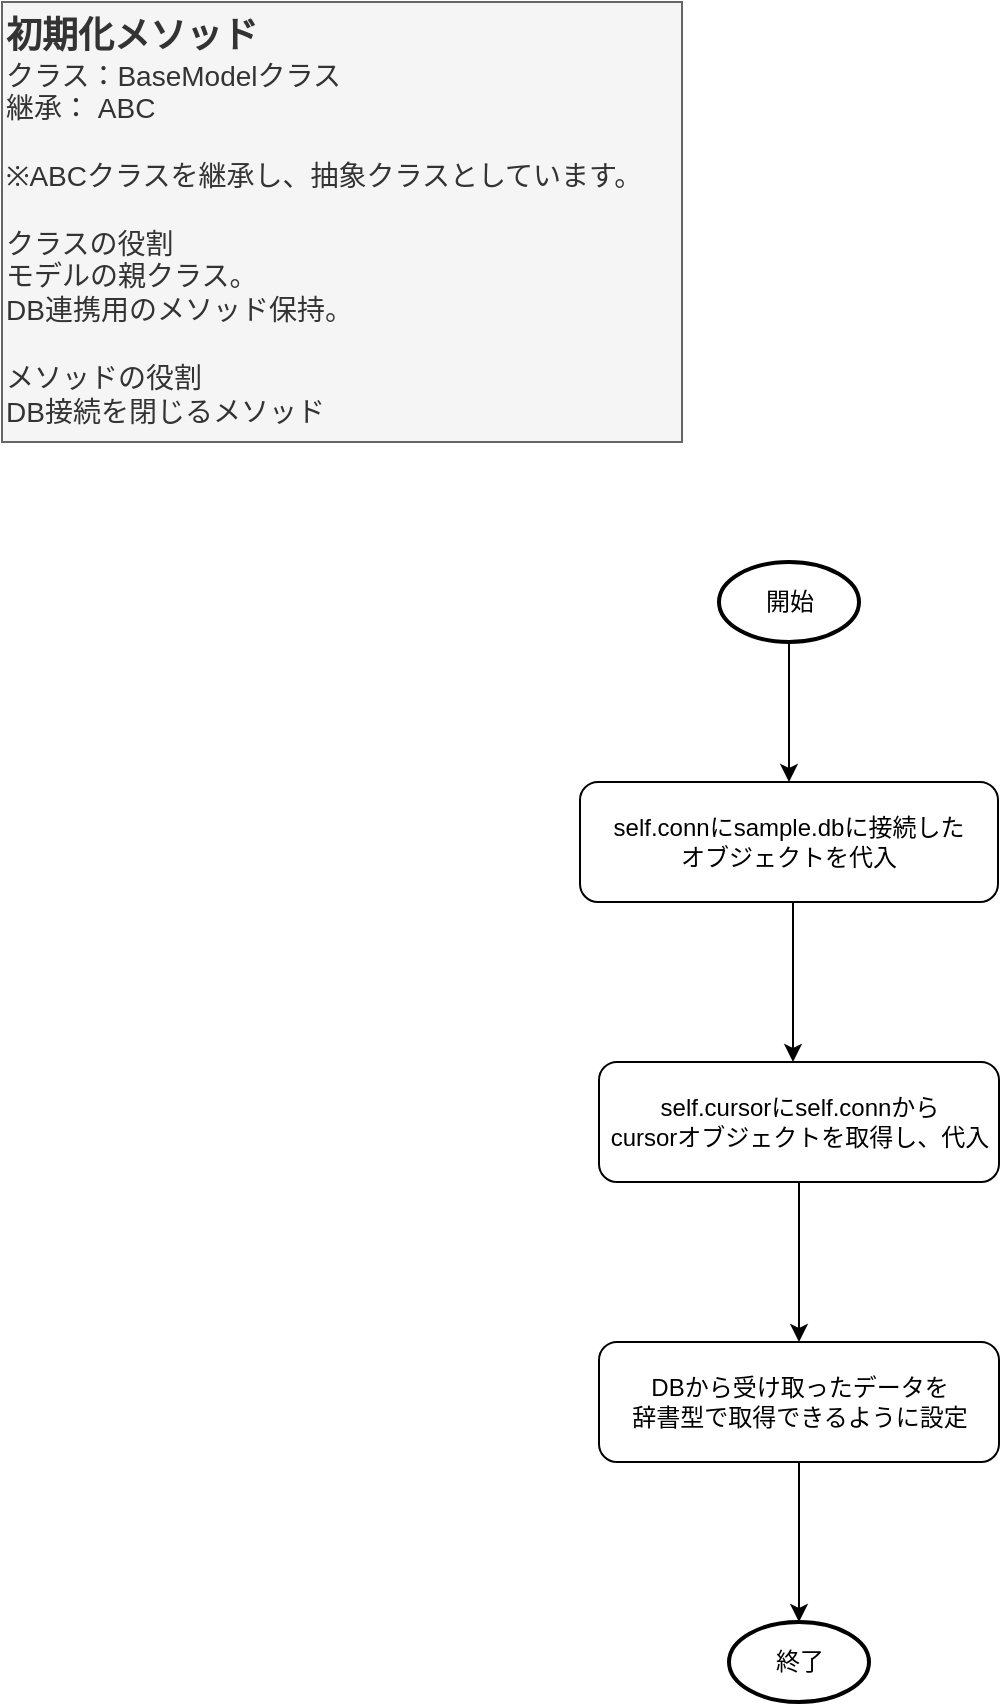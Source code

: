 <mxfile version="24.2.5" type="device">
  <diagram id="o7hy7Db70vbmhbdGbFVY" name="close(BaseModelクラス)">
    <mxGraphModel dx="1036" dy="606" grid="1" gridSize="10" guides="1" tooltips="1" connect="1" arrows="1" fold="1" page="1" pageScale="1" pageWidth="827" pageHeight="1169" math="0" shadow="0">
      <root>
        <mxCell id="0" />
        <mxCell id="1" parent="0" />
        <mxCell id="UI3hg9nTwwQ2FLIpZ7jh-1" value="" style="edgeStyle=orthogonalEdgeStyle;rounded=0;orthogonalLoop=1;jettySize=auto;html=1;" parent="1" source="UI3hg9nTwwQ2FLIpZ7jh-2" target="UI3hg9nTwwQ2FLIpZ7jh-6" edge="1">
          <mxGeometry relative="1" as="geometry" />
        </mxCell>
        <mxCell id="UI3hg9nTwwQ2FLIpZ7jh-2" value="開始" style="strokeWidth=2;html=1;shape=mxgraph.flowchart.start_1;whiteSpace=wrap;" parent="1" vertex="1">
          <mxGeometry x="378.5" y="300" width="70" height="40" as="geometry" />
        </mxCell>
        <mxCell id="UI3hg9nTwwQ2FLIpZ7jh-3" value="" style="edgeStyle=orthogonalEdgeStyle;rounded=0;orthogonalLoop=1;jettySize=auto;html=1;" parent="1" edge="1">
          <mxGeometry relative="1" as="geometry">
            <mxPoint x="415.5" y="470" as="sourcePoint" />
            <mxPoint x="415.5" y="550" as="targetPoint" />
          </mxGeometry>
        </mxCell>
        <mxCell id="UI3hg9nTwwQ2FLIpZ7jh-4" value="" style="edgeStyle=orthogonalEdgeStyle;rounded=0;orthogonalLoop=1;jettySize=auto;html=1;" parent="1" source="UI3hg9nTwwQ2FLIpZ7jh-5" target="UI3hg9nTwwQ2FLIpZ7jh-10" edge="1">
          <mxGeometry relative="1" as="geometry" />
        </mxCell>
        <mxCell id="UI3hg9nTwwQ2FLIpZ7jh-5" value="self.cursorにself.connから&lt;br&gt;cursorオブジェクトを取得し、代入" style="rounded=1;whiteSpace=wrap;html=1;" parent="1" vertex="1">
          <mxGeometry x="318.5" y="550" width="200" height="60" as="geometry" />
        </mxCell>
        <mxCell id="UI3hg9nTwwQ2FLIpZ7jh-6" value="self.connにsample.dbに接続した&lt;br&gt;オブジェクトを代入" style="rounded=1;whiteSpace=wrap;html=1;" parent="1" vertex="1">
          <mxGeometry x="309" y="410" width="209" height="60" as="geometry" />
        </mxCell>
        <mxCell id="UI3hg9nTwwQ2FLIpZ7jh-8" value="終了" style="strokeWidth=2;html=1;shape=mxgraph.flowchart.start_1;whiteSpace=wrap;" parent="1" vertex="1">
          <mxGeometry x="383.5" y="830" width="70" height="40" as="geometry" />
        </mxCell>
        <mxCell id="UI3hg9nTwwQ2FLIpZ7jh-9" value="" style="edgeStyle=orthogonalEdgeStyle;rounded=0;orthogonalLoop=1;jettySize=auto;html=1;" parent="1" source="UI3hg9nTwwQ2FLIpZ7jh-10" target="UI3hg9nTwwQ2FLIpZ7jh-8" edge="1">
          <mxGeometry relative="1" as="geometry" />
        </mxCell>
        <mxCell id="UI3hg9nTwwQ2FLIpZ7jh-10" value="DBから受け取ったデータを&lt;div&gt;辞書型で取得できるように設定&lt;/div&gt;" style="rounded=1;whiteSpace=wrap;html=1;" parent="1" vertex="1">
          <mxGeometry x="318.5" y="690" width="200" height="60" as="geometry" />
        </mxCell>
        <mxCell id="ehZJ_JRTitkPKraTQEJ6-1" value="&lt;b style=&quot;&quot;&gt;&lt;font style=&quot;&quot;&gt;&lt;font style=&quot;font-size: 18px;&quot;&gt;初期化メソッド&lt;/font&gt;&lt;/font&gt;&lt;/b&gt;&lt;div&gt;&lt;font style=&quot;font-size: 14px;&quot;&gt;クラス：BaseModelクラス&lt;/font&gt;&lt;/div&gt;&lt;div&gt;&lt;div style=&quot;font-size: 14px;&quot;&gt;&lt;font style=&quot;font-size: 14px;&quot;&gt;継承： ABC&lt;/font&gt;&lt;/div&gt;&lt;/div&gt;&lt;div style=&quot;font-size: 14px;&quot;&gt;&lt;font style=&quot;font-size: 14px;&quot;&gt;&lt;br&gt;&lt;/font&gt;&lt;/div&gt;&lt;div style=&quot;font-size: 14px;&quot;&gt;&lt;font style=&quot;font-size: 14px;&quot;&gt;※ABCクラスを継承し、抽象クラスとしています。&lt;br&gt;&lt;/font&gt;&lt;/div&gt;&lt;div style=&quot;font-size: 14px;&quot;&gt;&lt;font style=&quot;font-size: 14px;&quot;&gt;&lt;br&gt;&lt;/font&gt;&lt;/div&gt;&lt;div style=&quot;font-size: 14px;&quot;&gt;&lt;font style=&quot;font-size: 14px;&quot;&gt;クラスの役割&lt;/font&gt;&lt;/div&gt;&lt;div style=&quot;font-size: 14px;&quot;&gt;モデルの親クラス。&lt;/div&gt;&lt;div style=&quot;font-size: 14px;&quot;&gt;DB連携用のメソッド保持。&lt;/div&gt;&lt;div style=&quot;font-size: 14px;&quot;&gt;&lt;br&gt;&lt;/div&gt;&lt;div style=&quot;font-size: 14px;&quot;&gt;メソッドの役割&lt;/div&gt;&lt;div style=&quot;font-size: 14px;&quot;&gt;DB接続を閉じるメソッド&lt;/div&gt;" style="text;html=1;align=left;verticalAlign=top;whiteSpace=wrap;rounded=0;fillColor=#f5f5f5;fontColor=#333333;strokeColor=#666666;" parent="1" vertex="1">
          <mxGeometry x="20" y="20" width="340" height="220" as="geometry" />
        </mxCell>
      </root>
    </mxGraphModel>
  </diagram>
</mxfile>
